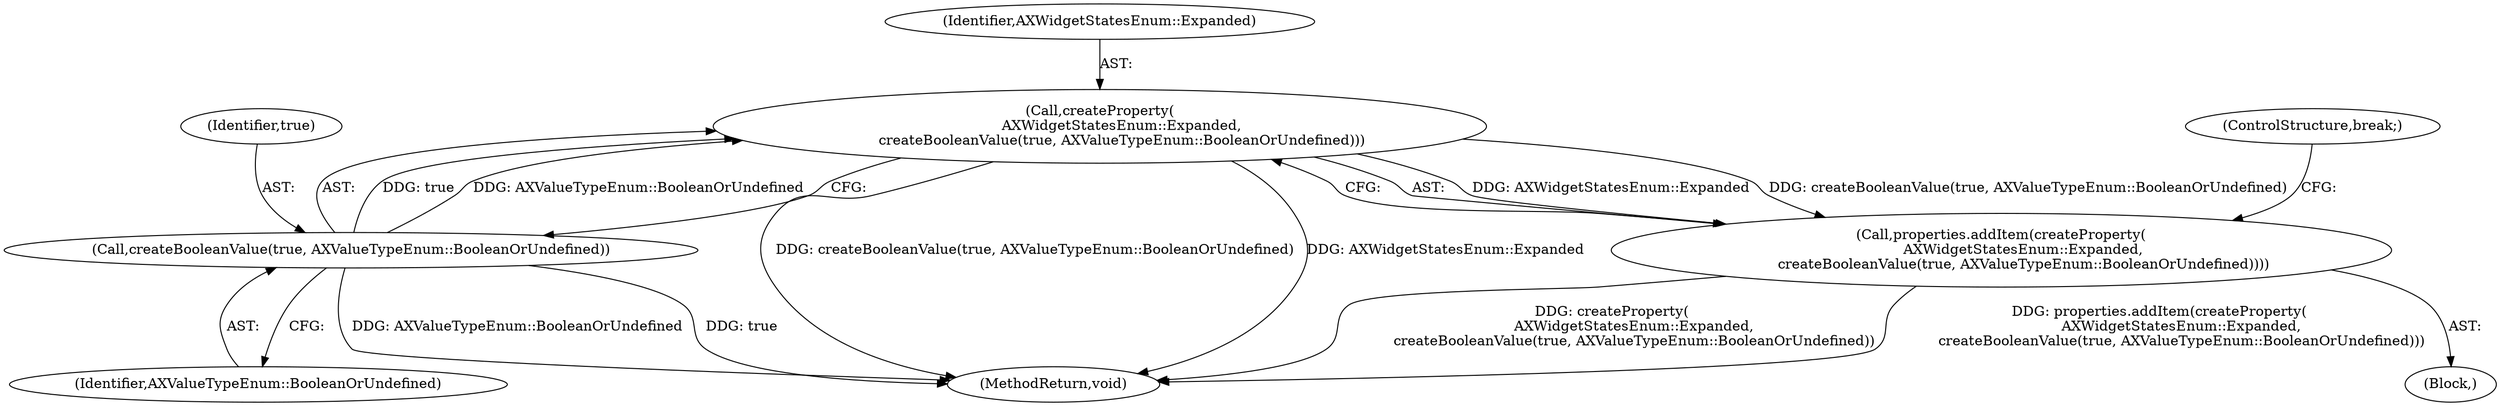 digraph "0_Chrome_d27468a832d5316884bd02f459cbf493697fd7e1_32@API" {
"1000162" [label="(Call,createProperty(\n          AXWidgetStatesEnum::Expanded,\n          createBooleanValue(true, AXValueTypeEnum::BooleanOrUndefined)))"];
"1000164" [label="(Call,createBooleanValue(true, AXValueTypeEnum::BooleanOrUndefined))"];
"1000161" [label="(Call,properties.addItem(createProperty(\n          AXWidgetStatesEnum::Expanded,\n          createBooleanValue(true, AXValueTypeEnum::BooleanOrUndefined))))"];
"1000161" [label="(Call,properties.addItem(createProperty(\n          AXWidgetStatesEnum::Expanded,\n          createBooleanValue(true, AXValueTypeEnum::BooleanOrUndefined))))"];
"1000166" [label="(Identifier,AXValueTypeEnum::BooleanOrUndefined)"];
"1000225" [label="(MethodReturn,void)"];
"1000149" [label="(Block,)"];
"1000164" [label="(Call,createBooleanValue(true, AXValueTypeEnum::BooleanOrUndefined))"];
"1000167" [label="(ControlStructure,break;)"];
"1000163" [label="(Identifier,AXWidgetStatesEnum::Expanded)"];
"1000162" [label="(Call,createProperty(\n          AXWidgetStatesEnum::Expanded,\n          createBooleanValue(true, AXValueTypeEnum::BooleanOrUndefined)))"];
"1000165" [label="(Identifier,true)"];
"1000162" -> "1000161"  [label="AST: "];
"1000162" -> "1000164"  [label="CFG: "];
"1000163" -> "1000162"  [label="AST: "];
"1000164" -> "1000162"  [label="AST: "];
"1000161" -> "1000162"  [label="CFG: "];
"1000162" -> "1000225"  [label="DDG: createBooleanValue(true, AXValueTypeEnum::BooleanOrUndefined)"];
"1000162" -> "1000225"  [label="DDG: AXWidgetStatesEnum::Expanded"];
"1000162" -> "1000161"  [label="DDG: AXWidgetStatesEnum::Expanded"];
"1000162" -> "1000161"  [label="DDG: createBooleanValue(true, AXValueTypeEnum::BooleanOrUndefined)"];
"1000164" -> "1000162"  [label="DDG: true"];
"1000164" -> "1000162"  [label="DDG: AXValueTypeEnum::BooleanOrUndefined"];
"1000164" -> "1000166"  [label="CFG: "];
"1000165" -> "1000164"  [label="AST: "];
"1000166" -> "1000164"  [label="AST: "];
"1000164" -> "1000225"  [label="DDG: AXValueTypeEnum::BooleanOrUndefined"];
"1000164" -> "1000225"  [label="DDG: true"];
"1000161" -> "1000149"  [label="AST: "];
"1000167" -> "1000161"  [label="CFG: "];
"1000161" -> "1000225"  [label="DDG: createProperty(\n          AXWidgetStatesEnum::Expanded,\n          createBooleanValue(true, AXValueTypeEnum::BooleanOrUndefined))"];
"1000161" -> "1000225"  [label="DDG: properties.addItem(createProperty(\n          AXWidgetStatesEnum::Expanded,\n          createBooleanValue(true, AXValueTypeEnum::BooleanOrUndefined)))"];
}
